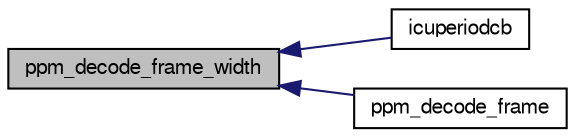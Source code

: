 digraph "ppm_decode_frame_width"
{
  edge [fontname="FreeSans",fontsize="10",labelfontname="FreeSans",labelfontsize="10"];
  node [fontname="FreeSans",fontsize="10",shape=record];
  rankdir="LR";
  Node1 [label="ppm_decode_frame_width",height=0.2,width=0.4,color="black", fillcolor="grey75", style="filled", fontcolor="black"];
  Node1 -> Node2 [dir="back",color="midnightblue",fontsize="10",style="solid",fontname="FreeSans"];
  Node2 [label="icuperiodcb",height=0.2,width=0.4,color="black", fillcolor="white", style="filled",URL="$chibios_2modules_2radio__control_2ppm__arch_8c.html#a7c1b7aa681b472c1019639c2c0a8ce47",tooltip="PPM Pulse period callback. "];
  Node1 -> Node3 [dir="back",color="midnightblue",fontsize="10",style="solid",fontname="FreeSans"];
  Node3 [label="ppm_decode_frame",height=0.2,width=0.4,color="black", fillcolor="white", style="filled",URL="$ppm_8h.html#ad16d4975a7ccff21d4ef4ff3f734f9e9",tooltip="Decode a PPM frame from global timer value. "];
}
